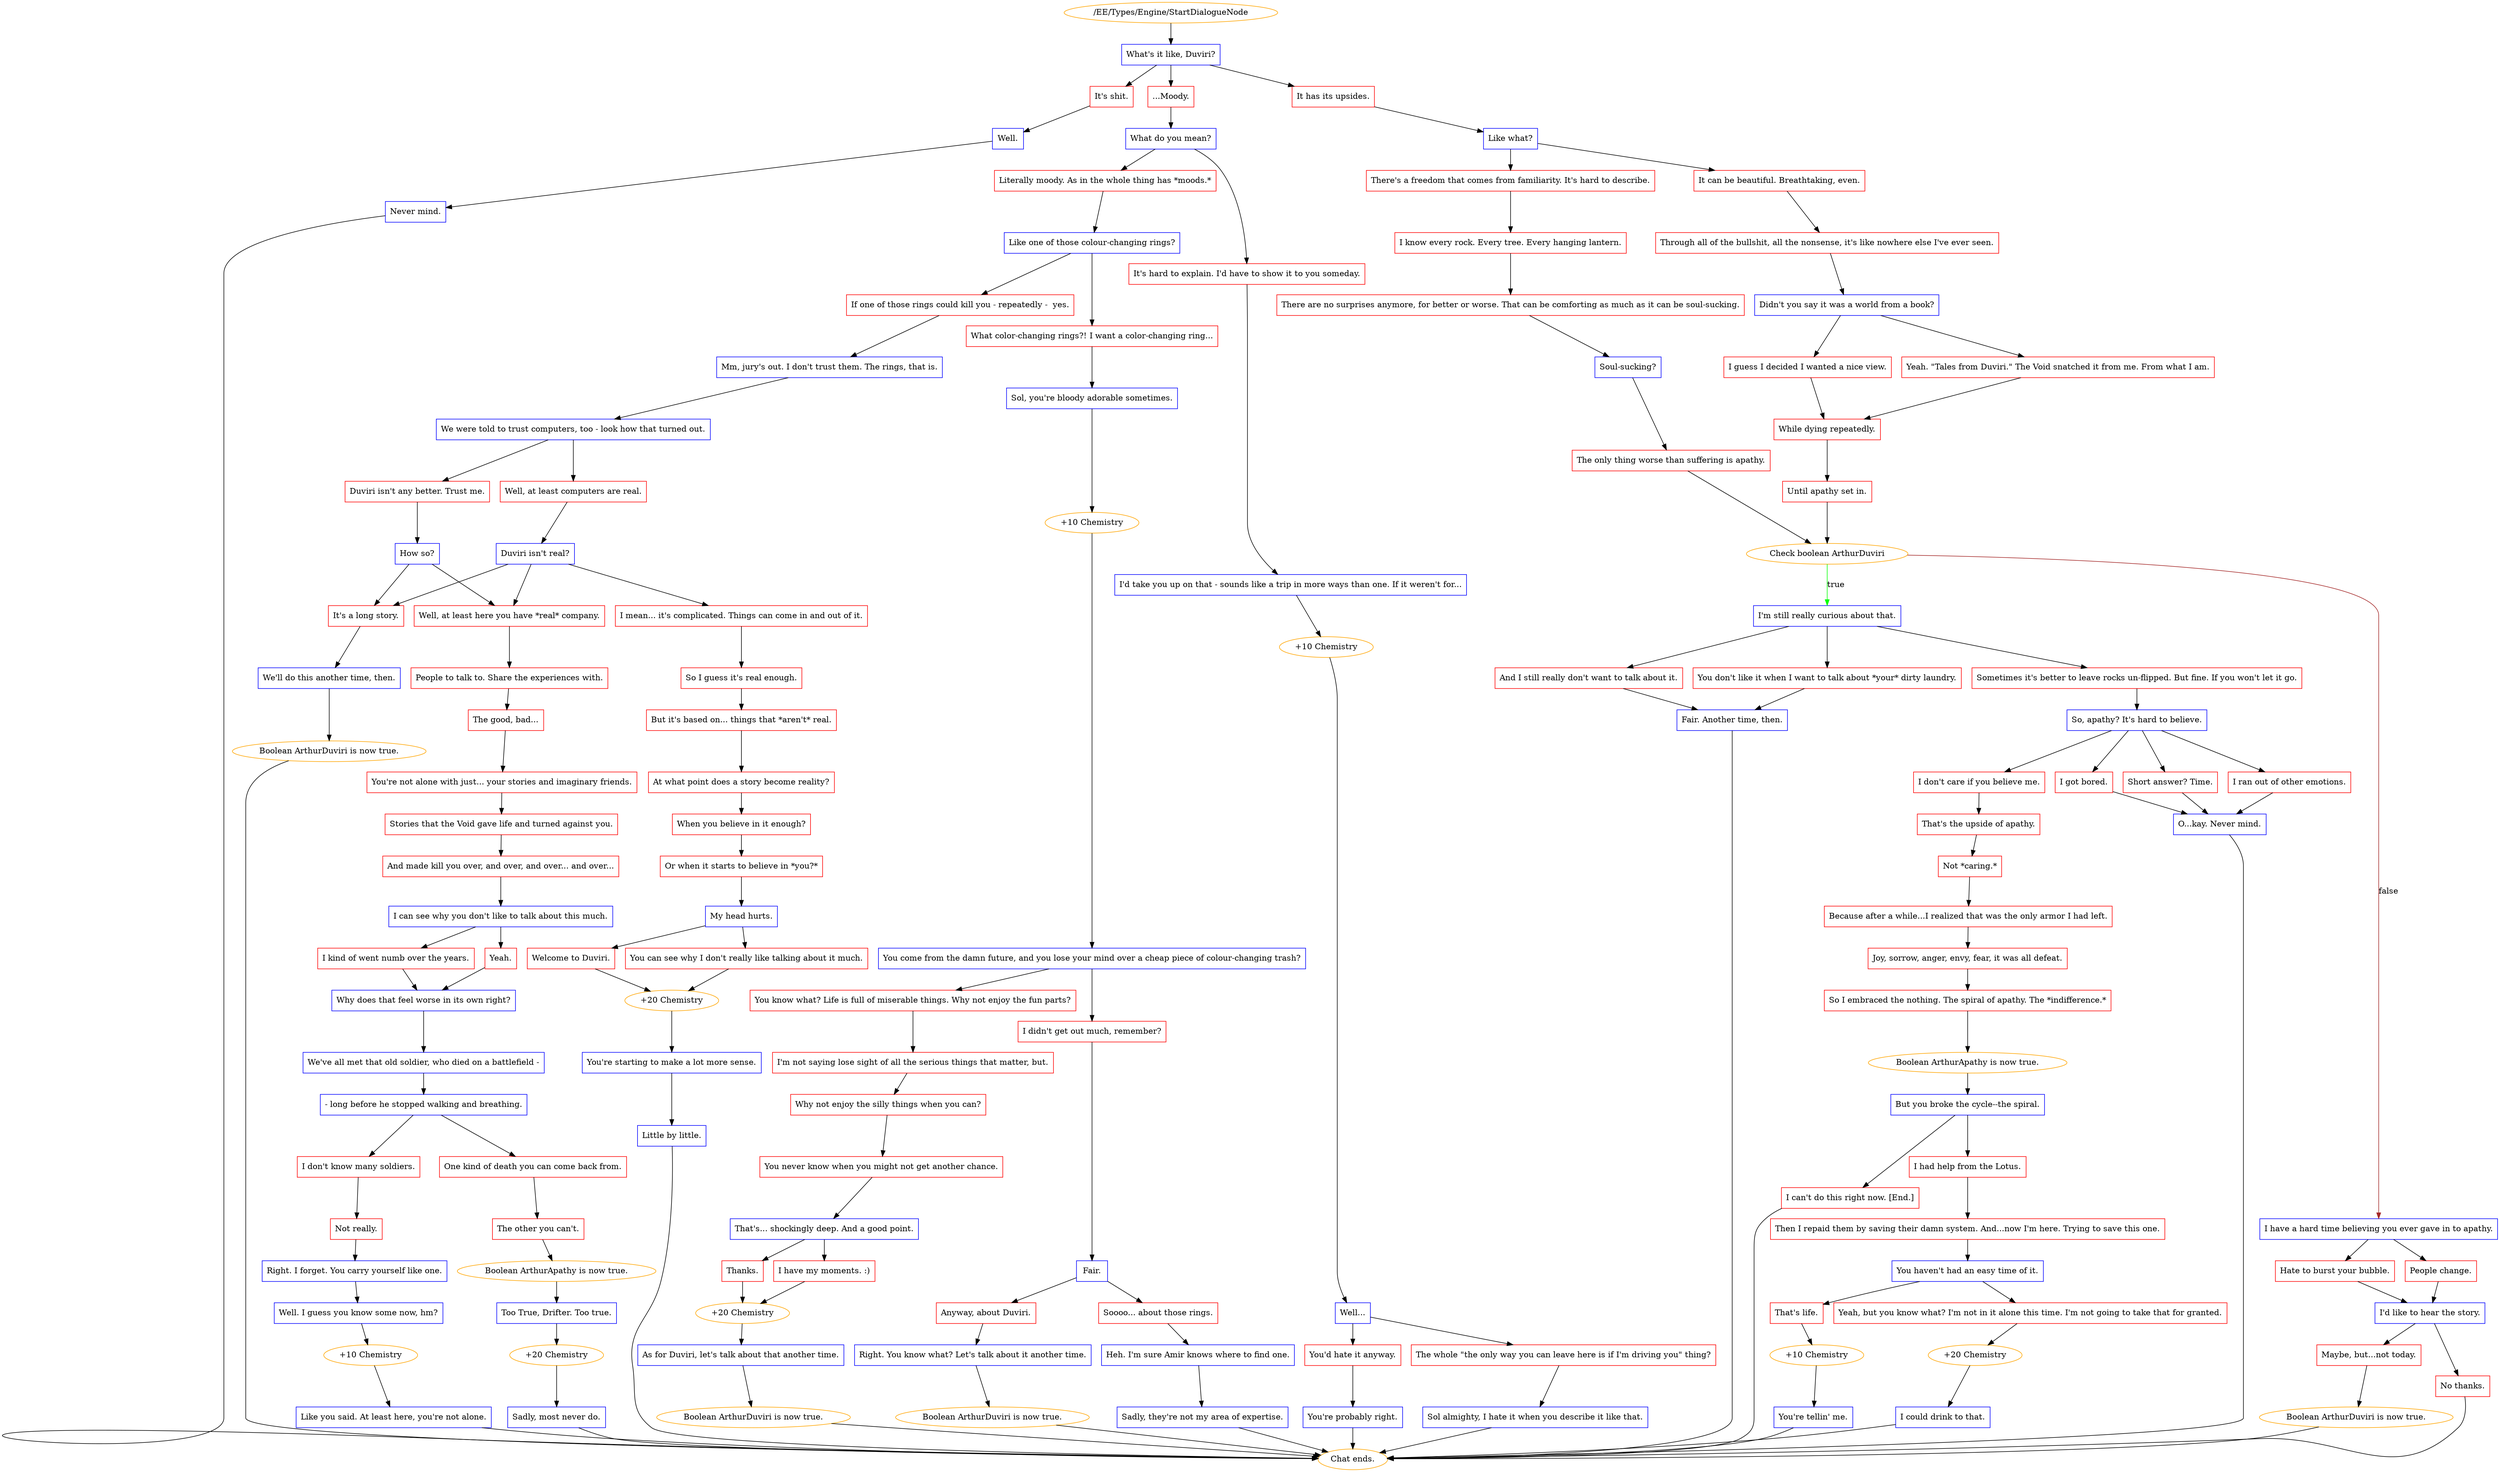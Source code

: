 digraph {
	190 [label="/EE/Types/Engine/StartDialogueNode",color=orange];
		190 -> 191;
	191 [label="What's it like, Duviri?",shape=box,color=blue];
		191 -> 192;
		191 -> 49;
		191 -> 136;
	192 [label="It has its upsides.",shape=box,color=red];
		192 -> 193;
	49 [label="...Moody.",shape=box,color=red];
		49 -> 48;
	136 [label="It's shit.",shape=box,color=red];
		136 -> 137;
	193 [label="Like what?",shape=box,color=blue];
		193 -> 194;
		193 -> 195;
	48 [label="What do you mean?",shape=box,color=blue];
		48 -> 50;
		48 -> 51;
	137 [label="Well.",shape=box,color=blue];
		137 -> 138;
	194 [label="It can be beautiful. Breathtaking, even.",shape=box,color=red];
		194 -> 196;
	195 [label="There's a freedom that comes from familiarity. It's hard to describe.",shape=box,color=red];
		195 -> 197;
	50 [label="Literally moody. As in the whole thing has *moods.*",shape=box,color=red];
		50 -> 52;
	51 [label="It's hard to explain. I'd have to show it to you someday.",shape=box,color=red];
		51 -> 53;
	138 [label="Never mind.",shape=box,color=blue];
		138 -> "Chat ends.";
	196 [label="Through all of the bullshit, all the nonsense, it's like nowhere else I've ever seen.",shape=box,color=red];
		196 -> 200;
	197 [label="I know every rock. Every tree. Every hanging lantern.",shape=box,color=red];
		197 -> 198;
	52 [label="Like one of those colour-changing rings?",shape=box,color=blue];
		52 -> 54;
		52 -> 55;
	53 [label="I'd take you up on that - sounds like a trip in more ways than one. If it weren't for...",shape=box,color=blue];
		53 -> 3142;
	"Chat ends." [color=orange];
	200 [label="Didn't you say it was a world from a book?",shape=box,color=blue];
		200 -> 201;
		200 -> 202;
	198 [label="There are no surprises anymore, for better or worse. That can be comforting as much as it can be soul-sucking.",shape=box,color=red];
		198 -> 199;
	54 [label="If one of those rings could kill you - repeatedly -  yes.",shape=box,color=red];
		54 -> 56;
	55 [label="What color-changing rings?! I want a color-changing ring...",shape=box,color=red];
		55 -> 113;
	3142 [label="+10 Chemistry",color=orange];
		3142 -> 105;
	201 [label="Yeah. \"Tales from Duviri.\" The Void snatched it from me. From what I am.",shape=box,color=red];
		201 -> 203;
	202 [label="I guess I decided I wanted a nice view.",shape=box,color=red];
		202 -> 203;
	199 [label="Soul-sucking?",shape=box,color=blue];
		199 -> 206;
	56 [label="Mm, jury's out. I don't trust them. The rings, that is.",shape=box,color=blue];
		56 -> 57;
	113 [label="Sol, you're bloody adorable sometimes.",shape=box,color=blue];
		113 -> 112;
	105 [label="Well...",shape=box,color=blue];
		105 -> 106;
		105 -> 139;
	203 [label="While dying repeatedly.",shape=box,color=red];
		203 -> 204;
	206 [label="The only thing worse than suffering is apathy.",shape=box,color=red];
		206 -> 205;
	57 [label="We were told to trust computers, too - look how that turned out.",shape=box,color=blue];
		57 -> 58;
		57 -> 59;
	112 [label="+10 Chemistry",color=orange];
		112 -> 114;
	106 [label="You'd hate it anyway.",shape=box,color=red];
		106 -> 108;
	139 [label="The whole \"the only way you can leave here is if I'm driving you\" thing?",shape=box,color=red];
		139 -> 109;
	204 [label="Until apathy set in.",shape=box,color=red];
		204 -> 205;
	205 [label="Check boolean ArthurDuviri",color=orange];
		205 -> 207 [label=true,color=green];
		205 -> 208 [label=false,color=brown];
	58 [label="Duviri isn't any better. Trust me.",shape=box,color=red];
		58 -> 61;
	59 [label="Well, at least computers are real.",shape=box,color=red];
		59 -> 62;
	114 [label="You come from the damn future, and you lose your mind over a cheap piece of colour-changing trash?",shape=box,color=blue];
		114 -> 115;
		114 -> 116;
	108 [label="You're probably right.",shape=box,color=blue];
		108 -> "Chat ends.";
	109 [label="Sol almighty, I hate it when you describe it like that.",shape=box,color=blue];
		109 -> "Chat ends.";
	207 [label="I'm still really curious about that.",shape=box,color=blue];
		207 -> 209;
		207 -> 210;
		207 -> 211;
	208 [label="I have a hard time believing you ever gave in to apathy.",shape=box,color=blue];
		208 -> 41;
		208 -> 42;
	61 [label="How so?",shape=box,color=blue];
		61 -> 60;
		61 -> 63;
	62 [label="Duviri isn't real?",shape=box,color=blue];
		62 -> 60;
		62 -> 63;
		62 -> 64;
	115 [label="You know what? Life is full of miserable things. Why not enjoy the fun parts?",shape=box,color=red];
		115 -> 118;
	116 [label="I didn't get out much, remember?",shape=box,color=red];
		116 -> 117;
	"Chat ends." [color=orange];
	"Chat ends." [color=orange];
	209 [label="And I still really don't want to talk about it.",shape=box,color=red];
		209 -> 213;
	210 [label="You don't like it when I want to talk about *your* dirty laundry.",shape=box,color=red];
		210 -> 213;
	211 [label="Sometimes it's better to leave rocks un-flipped. But fine. If you won't let it go.",shape=box,color=red];
		211 -> 212;
	41 [label="Hate to burst your bubble.",shape=box,color=red];
		41 -> 40;
	42 [label="People change.",shape=box,color=red];
		42 -> 40;
	60 [label="Well, at least here you have *real* company.",shape=box,color=red];
		60 -> 65;
	63 [label="It's a long story.",shape=box,color=red];
		63 -> 90;
	64 [label="I mean... it's complicated. Things can come in and out of it.",shape=box,color=red];
		64 -> 93;
	118 [label="I'm not saying lose sight of all the serious things that matter, but.",shape=box,color=red];
		118 -> 119;
	117 [label="Fair.",shape=box,color=blue];
		117 -> 121;
		117 -> 122;
	213 [label="Fair. Another time, then.",shape=box,color=blue];
		213 -> "Chat ends.";
	212 [label="So, apathy? It's hard to believe.",shape=box,color=blue];
		212 -> 216;
		212 -> 217;
		212 -> 218;
		212 -> 219;
	40 [label="I'd like to hear the story.",shape=box,color=blue];
		40 -> 43;
		40 -> 44;
	65 [label="People to talk to. Share the experiences with.",shape=box,color=red];
		65 -> 66;
	90 [label="We'll do this another time, then.",shape=box,color=blue];
		90 -> 91;
	93 [label="So I guess it's real enough.",shape=box,color=red];
		93 -> 94;
	119 [label="Why not enjoy the silly things when you can?",shape=box,color=red];
		119 -> 120;
	121 [label="Anyway, about Duviri.",shape=box,color=red];
		121 -> 123;
	122 [label="Soooo... about those rings.",shape=box,color=red];
		122 -> 124;
	"Chat ends." [color=orange];
	216 [label="Short answer? Time.",shape=box,color=red];
		216 -> 215;
	217 [label="I don't care if you believe me.",shape=box,color=red];
		217 -> 1;
	218 [label="I ran out of other emotions.",shape=box,color=red];
		218 -> 215;
	219 [label="I got bored.",shape=box,color=red];
		219 -> 215;
	43 [label="Maybe, but...not today.",shape=box,color=red];
		43 -> 46;
	44 [label="No thanks.",shape=box,color=red];
		44 -> "Chat ends.";
	66 [label="The good, bad...",shape=box,color=red];
		66 -> 67;
	91 [label="Boolean ArthurDuviri is now true.",color=orange];
		91 -> "Chat ends.";
	94 [label="But it's based on... things that *aren't* real.",shape=box,color=red];
		94 -> 95;
	120 [label="You never know when you might not get another chance.",shape=box,color=red];
		120 -> 129;
	123 [label="Right. You know what? Let's talk about it another time.",shape=box,color=blue];
		123 -> 127;
	124 [label="Heh. I'm sure Amir knows where to find one.",shape=box,color=blue];
		124 -> 125;
	215 [label="O...kay. Never mind.",shape=box,color=blue];
		215 -> "Chat ends.";
	1 [label="That's the upside of apathy.",shape=box,color=red];
		1 -> 2;
	46 [label="Boolean ArthurDuviri is now true.",color=orange];
		46 -> "Chat ends.";
	"Chat ends." [color=orange];
	67 [label="You're not alone with just... your stories and imaginary friends.",shape=box,color=red];
		67 -> 68;
	"Chat ends." [color=orange];
	95 [label="At what point does a story become reality?",shape=box,color=red];
		95 -> 96;
	129 [label="That's... shockingly deep. And a good point.",shape=box,color=blue];
		129 -> 130;
		129 -> 131;
	127 [label="Boolean ArthurDuviri is now true.",color=orange];
		127 -> "Chat ends.";
	125 [label="Sadly, they're not my area of expertise.",shape=box,color=blue];
		125 -> "Chat ends.";
	"Chat ends." [color=orange];
	2 [label="Not *caring.*",shape=box,color=red];
		2 -> 3;
	"Chat ends." [color=orange];
	68 [label="Stories that the Void gave life and turned against you.",shape=box,color=red];
		68 -> 69;
	96 [label="When you believe in it enough?",shape=box,color=red];
		96 -> 97;
	130 [label="Thanks.",shape=box,color=red];
		130 -> 134;
	131 [label="I have my moments. :)",shape=box,color=red];
		131 -> 134;
	"Chat ends." [color=orange];
	"Chat ends." [color=orange];
	3 [label="Because after a while...I realized that was the only armor I had left.",shape=box,color=red];
		3 -> 4;
	69 [label="And made kill you over, and over, and over... and over...",shape=box,color=red];
		69 -> 70;
	97 [label="Or when it starts to believe in *you?*",shape=box,color=red];
		97 -> 98;
	134 [label="+20 Chemistry",color=orange];
		134 -> 132;
	4 [label="Joy, sorrow, anger, envy, fear, it was all defeat.",shape=box,color=red];
		4 -> 5;
	70 [label="I can see why you don't like to talk about this much.",shape=box,color=blue];
		70 -> 71;
		70 -> 72;
	98 [label="My head hurts.",shape=box,color=blue];
		98 -> 99;
		98 -> 100;
	132 [label="As for Duviri, let's talk about that another time.",shape=box,color=blue];
		132 -> 133;
	5 [label="So I embraced the nothing. The spiral of apathy. The *indifference.*",shape=box,color=red];
		5 -> 6;
	71 [label="Yeah.",shape=box,color=red];
		71 -> 73;
	72 [label="I kind of went numb over the years.",shape=box,color=red];
		72 -> 73;
	99 [label="Welcome to Duviri.",shape=box,color=red];
		99 -> 103;
	100 [label="You can see why I don't really like talking about it much.",shape=box,color=red];
		100 -> 103;
	133 [label="Boolean ArthurDuviri is now true.",color=orange];
		133 -> "Chat ends.";
	6 [label="Boolean ArthurApathy is now true.",color=orange];
		6 -> 7;
	73 [label="Why does that feel worse in its own right?",shape=box,color=blue];
		73 -> 74;
	103 [label="+20 Chemistry",color=orange];
		103 -> 101;
	"Chat ends." [color=orange];
	7 [label="But you broke the cycle--the spiral.",shape=box,color=blue];
		7 -> 9;
		7 -> 8;
	74 [label="We've all met that old soldier, who died on a battlefield -",shape=box,color=blue];
		74 -> 75;
	101 [label="You're starting to make a lot more sense.",shape=box,color=blue];
		101 -> 102;
	9 [label="I had help from the Lotus.",shape=box,color=red];
		9 -> 10;
	8 [label="I can't do this right now. [End.]",shape=box,color=red];
		8 -> "Chat ends.";
	75 [label="- long before he stopped walking and breathing.",shape=box,color=blue];
		75 -> 76;
		75 -> 77;
	102 [label="Little by little.",shape=box,color=blue];
		102 -> "Chat ends.";
	10 [label="Then I repaid them by saving their damn system. And...now I'm here. Trying to save this one.",shape=box,color=red];
		10 -> 11;
	"Chat ends." [color=orange];
	76 [label="One kind of death you can come back from.",shape=box,color=red];
		76 -> 79;
	77 [label="I don't know many soldiers.",shape=box,color=red];
		77 -> 78;
	"Chat ends." [color=orange];
	11 [label="You haven't had an easy time of it.",shape=box,color=blue];
		11 -> 12;
		11 -> 13;
	79 [label="The other you can't.",shape=box,color=red];
		79 -> 80;
	78 [label="Not really.",shape=box,color=red];
		78 -> 81;
	12 [label="That's life.",shape=box,color=red];
		12 -> 17;
	13 [label="Yeah, but you know what? I'm not in it alone this time. I'm not going to take that for granted.",shape=box,color=red];
		13 -> 16;
	80 [label="Boolean ArthurApathy is now true.",color=orange];
		80 -> 86;
	81 [label="Right. I forget. You carry yourself like one.",shape=box,color=blue];
		81 -> 82;
	17 [label="+10 Chemistry",color=orange];
		17 -> 14;
	16 [label="+20 Chemistry",color=orange];
		16 -> 15;
	86 [label="Too True, Drifter. Too true.",shape=box,color=blue];
		86 -> 88;
	82 [label="Well. I guess you know some now, hm?",shape=box,color=blue];
		82 -> 84;
	14 [label="You're tellin' me.",shape=box,color=blue];
		14 -> "Chat ends.";
	15 [label="I could drink to that.",shape=box,color=blue];
		15 -> "Chat ends.";
	88 [label="+20 Chemistry",color=orange];
		88 -> 87;
	84 [label="+10 Chemistry",color=orange];
		84 -> 83;
	"Chat ends." [color=orange];
	"Chat ends." [color=orange];
	87 [label="Sadly, most never do.",shape=box,color=blue];
		87 -> "Chat ends.";
	83 [label="Like you said. At least here, you're not alone.",shape=box,color=blue];
		83 -> "Chat ends.";
	"Chat ends." [color=orange];
	"Chat ends." [color=orange];
}